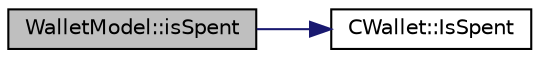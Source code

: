 digraph "WalletModel::isSpent"
{
  edge [fontname="Helvetica",fontsize="10",labelfontname="Helvetica",labelfontsize="10"];
  node [fontname="Helvetica",fontsize="10",shape=record];
  rankdir="LR";
  Node933 [label="WalletModel::isSpent",height=0.2,width=0.4,color="black", fillcolor="grey75", style="filled", fontcolor="black"];
  Node933 -> Node934 [color="midnightblue",fontsize="10",style="solid",fontname="Helvetica"];
  Node934 [label="CWallet::IsSpent",height=0.2,width=0.4,color="black", fillcolor="white", style="filled",URL="$group__map_wallet.html#ga6adcf1c224ed3c3fe4b0b19f6fca75d8",tooltip="Outpoint is spent if any non-conflicted transaction spends it: "];
}
